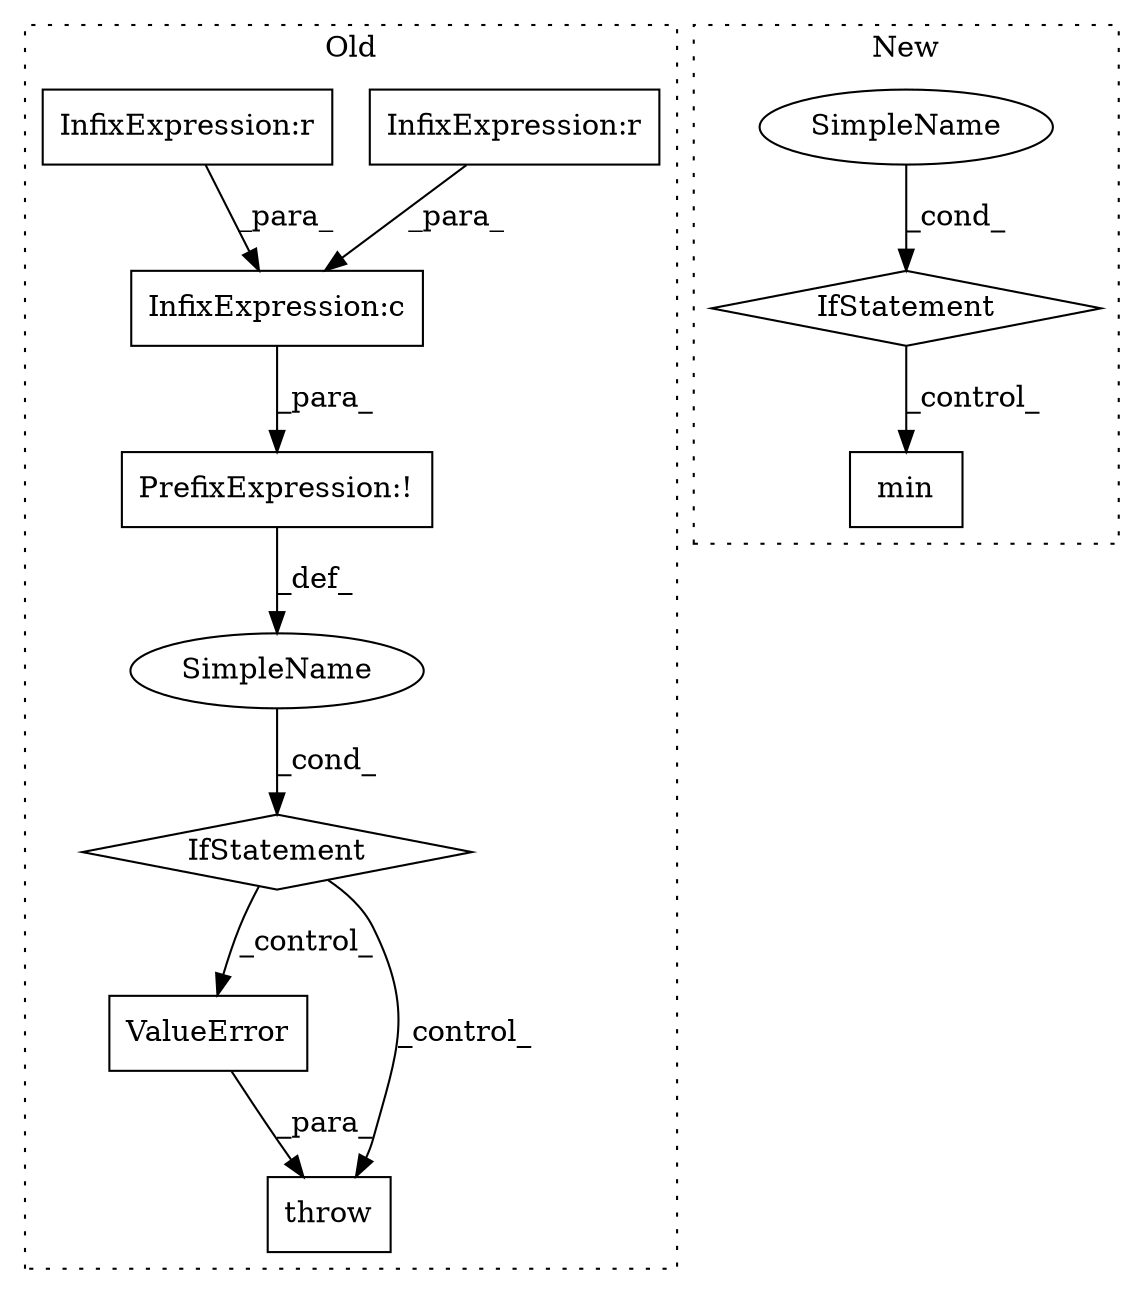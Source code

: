 digraph G {
subgraph cluster0 {
1 [label="ValueError" a="32" s="22272,22430" l="11,2" shape="box"];
3 [label="throw" a="53" s="22266" l="6" shape="box"];
4 [label="IfStatement" a="25" s="22123,22256" l="4,2" shape="diamond"];
7 [label="SimpleName" a="42" s="" l="" shape="ellipse"];
8 [label="InfixExpression:c" a="27" s="22187" l="4" shape="box"];
9 [label="InfixExpression:r" a="27" s="22164" l="4" shape="box"];
10 [label="PrefixExpression:!" a="38" s="22127" l="1" shape="box"];
11 [label="InfixExpression:r" a="27" s="22210" l="4" shape="box"];
label = "Old";
style="dotted";
}
subgraph cluster1 {
2 [label="min" a="32" s="22296,22346" l="4,1" shape="box"];
5 [label="IfStatement" a="25" s="22106,22127" l="4,2" shape="diamond"];
6 [label="SimpleName" a="42" s="" l="" shape="ellipse"];
label = "New";
style="dotted";
}
1 -> 3 [label="_para_"];
4 -> 1 [label="_control_"];
4 -> 3 [label="_control_"];
5 -> 2 [label="_control_"];
6 -> 5 [label="_cond_"];
7 -> 4 [label="_cond_"];
8 -> 10 [label="_para_"];
9 -> 8 [label="_para_"];
10 -> 7 [label="_def_"];
11 -> 8 [label="_para_"];
}